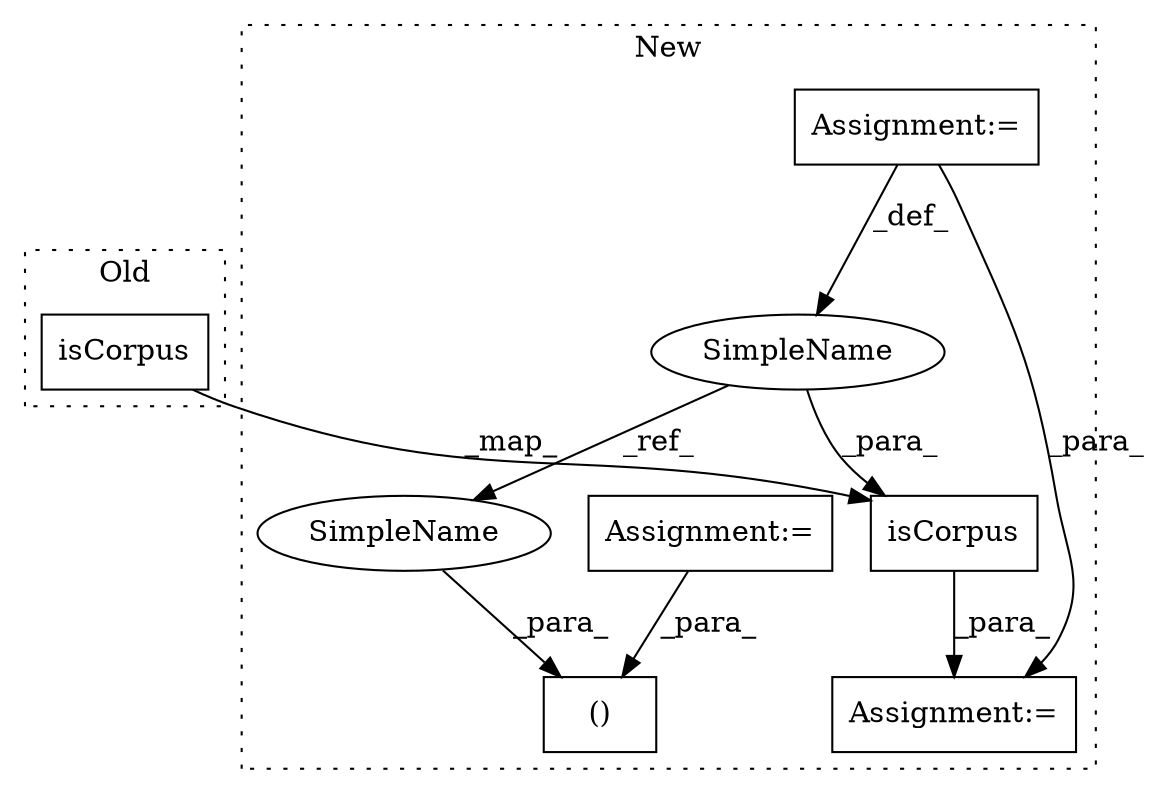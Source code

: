 digraph G {
subgraph cluster0 {
1 [label="isCorpus" a="32" s="1589,1601" l="9,1" shape="box"];
label = "Old";
style="dotted";
}
subgraph cluster1 {
2 [label="isCorpus" a="32" s="1649,1661" l="9,1" shape="box"];
3 [label="SimpleName" a="42" s="1584" l="3" shape="ellipse"];
4 [label="()" a="106" s="1616" l="25" shape="box"];
5 [label="Assignment:=" a="7" s="1641" l="2" shape="box"];
6 [label="Assignment:=" a="7" s="1584" l="3" shape="box"];
7 [label="Assignment:=" a="7" s="1546" l="9" shape="box"];
8 [label="SimpleName" a="42" s="1638" l="3" shape="ellipse"];
label = "New";
style="dotted";
}
1 -> 2 [label="_map_"];
2 -> 5 [label="_para_"];
3 -> 8 [label="_ref_"];
3 -> 2 [label="_para_"];
6 -> 3 [label="_def_"];
6 -> 5 [label="_para_"];
7 -> 4 [label="_para_"];
8 -> 4 [label="_para_"];
}